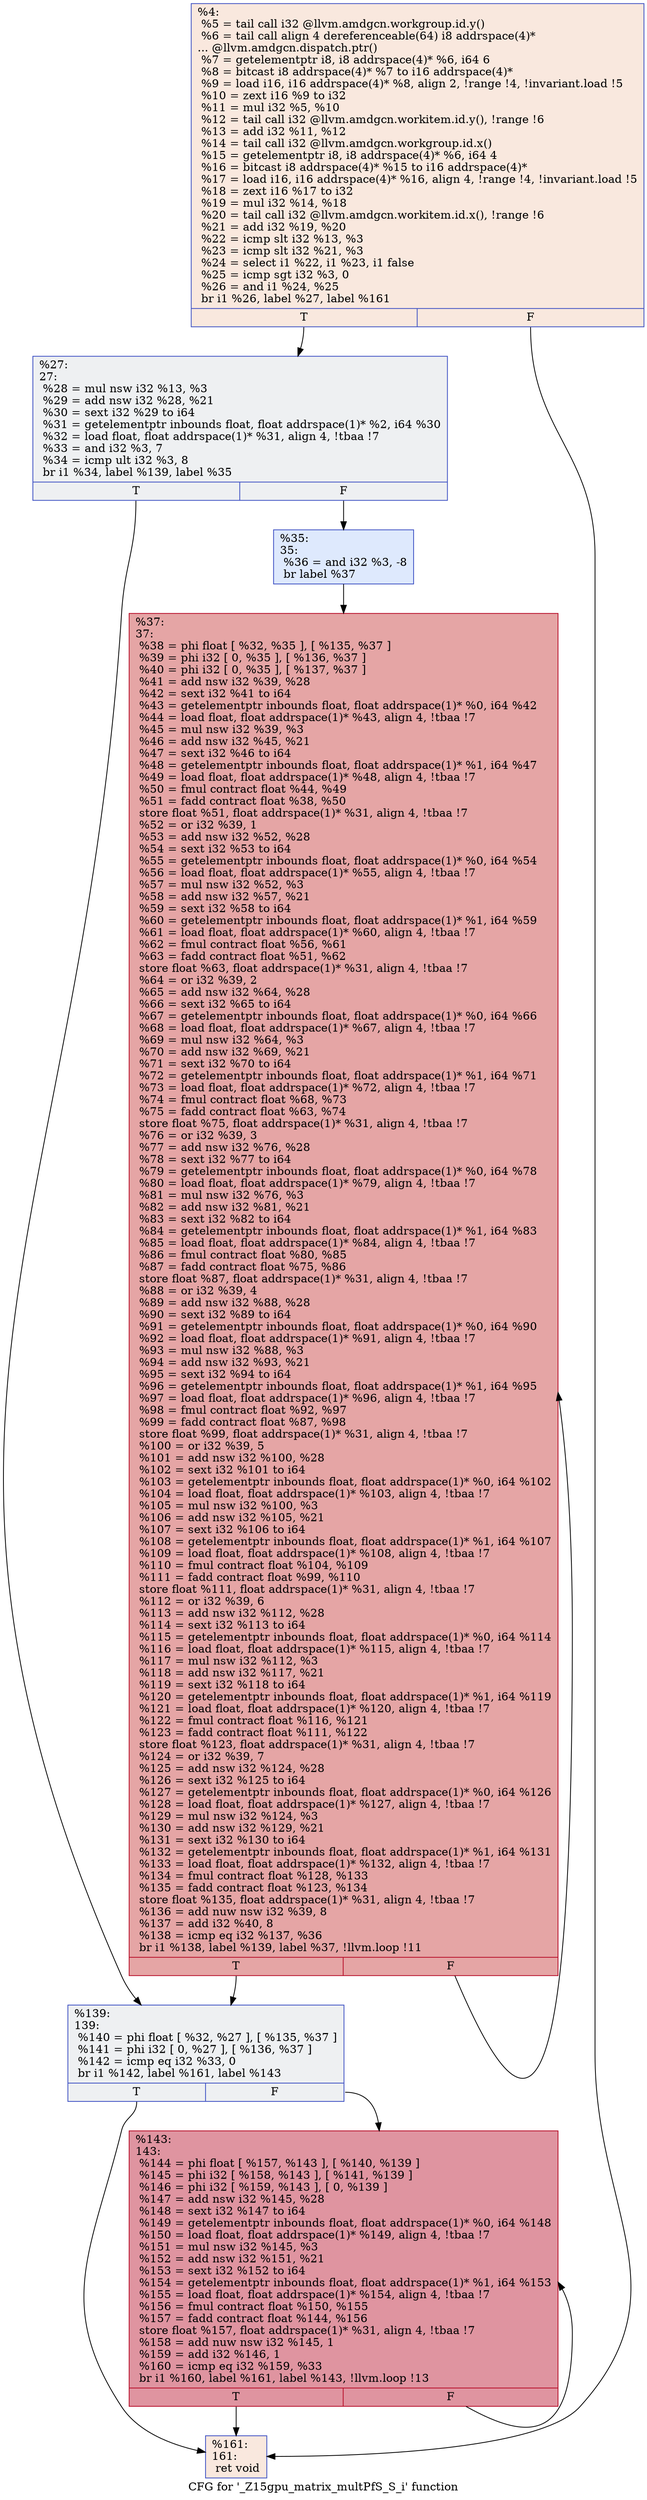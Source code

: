 digraph "CFG for '_Z15gpu_matrix_multPfS_S_i' function" {
	label="CFG for '_Z15gpu_matrix_multPfS_S_i' function";

	Node0x5dc2bc0 [shape=record,color="#3d50c3ff", style=filled, fillcolor="#f2cab570",label="{%4:\l  %5 = tail call i32 @llvm.amdgcn.workgroup.id.y()\l  %6 = tail call align 4 dereferenceable(64) i8 addrspace(4)*\l... @llvm.amdgcn.dispatch.ptr()\l  %7 = getelementptr i8, i8 addrspace(4)* %6, i64 6\l  %8 = bitcast i8 addrspace(4)* %7 to i16 addrspace(4)*\l  %9 = load i16, i16 addrspace(4)* %8, align 2, !range !4, !invariant.load !5\l  %10 = zext i16 %9 to i32\l  %11 = mul i32 %5, %10\l  %12 = tail call i32 @llvm.amdgcn.workitem.id.y(), !range !6\l  %13 = add i32 %11, %12\l  %14 = tail call i32 @llvm.amdgcn.workgroup.id.x()\l  %15 = getelementptr i8, i8 addrspace(4)* %6, i64 4\l  %16 = bitcast i8 addrspace(4)* %15 to i16 addrspace(4)*\l  %17 = load i16, i16 addrspace(4)* %16, align 4, !range !4, !invariant.load !5\l  %18 = zext i16 %17 to i32\l  %19 = mul i32 %14, %18\l  %20 = tail call i32 @llvm.amdgcn.workitem.id.x(), !range !6\l  %21 = add i32 %19, %20\l  %22 = icmp slt i32 %13, %3\l  %23 = icmp slt i32 %21, %3\l  %24 = select i1 %22, i1 %23, i1 false\l  %25 = icmp sgt i32 %3, 0\l  %26 = and i1 %24, %25\l  br i1 %26, label %27, label %161\l|{<s0>T|<s1>F}}"];
	Node0x5dc2bc0:s0 -> Node0x5dc67b0;
	Node0x5dc2bc0:s1 -> Node0x5dc6840;
	Node0x5dc67b0 [shape=record,color="#3d50c3ff", style=filled, fillcolor="#d9dce170",label="{%27:\l27:                                               \l  %28 = mul nsw i32 %13, %3\l  %29 = add nsw i32 %28, %21\l  %30 = sext i32 %29 to i64\l  %31 = getelementptr inbounds float, float addrspace(1)* %2, i64 %30\l  %32 = load float, float addrspace(1)* %31, align 4, !tbaa !7\l  %33 = and i32 %3, 7\l  %34 = icmp ult i32 %3, 8\l  br i1 %34, label %139, label %35\l|{<s0>T|<s1>F}}"];
	Node0x5dc67b0:s0 -> Node0x5dc4df0;
	Node0x5dc67b0:s1 -> Node0x5dc7030;
	Node0x5dc7030 [shape=record,color="#3d50c3ff", style=filled, fillcolor="#b5cdfa70",label="{%35:\l35:                                               \l  %36 = and i32 %3, -8\l  br label %37\l}"];
	Node0x5dc7030 -> Node0x5dc7230;
	Node0x5dc7230 [shape=record,color="#b70d28ff", style=filled, fillcolor="#c5333470",label="{%37:\l37:                                               \l  %38 = phi float [ %32, %35 ], [ %135, %37 ]\l  %39 = phi i32 [ 0, %35 ], [ %136, %37 ]\l  %40 = phi i32 [ 0, %35 ], [ %137, %37 ]\l  %41 = add nsw i32 %39, %28\l  %42 = sext i32 %41 to i64\l  %43 = getelementptr inbounds float, float addrspace(1)* %0, i64 %42\l  %44 = load float, float addrspace(1)* %43, align 4, !tbaa !7\l  %45 = mul nsw i32 %39, %3\l  %46 = add nsw i32 %45, %21\l  %47 = sext i32 %46 to i64\l  %48 = getelementptr inbounds float, float addrspace(1)* %1, i64 %47\l  %49 = load float, float addrspace(1)* %48, align 4, !tbaa !7\l  %50 = fmul contract float %44, %49\l  %51 = fadd contract float %38, %50\l  store float %51, float addrspace(1)* %31, align 4, !tbaa !7\l  %52 = or i32 %39, 1\l  %53 = add nsw i32 %52, %28\l  %54 = sext i32 %53 to i64\l  %55 = getelementptr inbounds float, float addrspace(1)* %0, i64 %54\l  %56 = load float, float addrspace(1)* %55, align 4, !tbaa !7\l  %57 = mul nsw i32 %52, %3\l  %58 = add nsw i32 %57, %21\l  %59 = sext i32 %58 to i64\l  %60 = getelementptr inbounds float, float addrspace(1)* %1, i64 %59\l  %61 = load float, float addrspace(1)* %60, align 4, !tbaa !7\l  %62 = fmul contract float %56, %61\l  %63 = fadd contract float %51, %62\l  store float %63, float addrspace(1)* %31, align 4, !tbaa !7\l  %64 = or i32 %39, 2\l  %65 = add nsw i32 %64, %28\l  %66 = sext i32 %65 to i64\l  %67 = getelementptr inbounds float, float addrspace(1)* %0, i64 %66\l  %68 = load float, float addrspace(1)* %67, align 4, !tbaa !7\l  %69 = mul nsw i32 %64, %3\l  %70 = add nsw i32 %69, %21\l  %71 = sext i32 %70 to i64\l  %72 = getelementptr inbounds float, float addrspace(1)* %1, i64 %71\l  %73 = load float, float addrspace(1)* %72, align 4, !tbaa !7\l  %74 = fmul contract float %68, %73\l  %75 = fadd contract float %63, %74\l  store float %75, float addrspace(1)* %31, align 4, !tbaa !7\l  %76 = or i32 %39, 3\l  %77 = add nsw i32 %76, %28\l  %78 = sext i32 %77 to i64\l  %79 = getelementptr inbounds float, float addrspace(1)* %0, i64 %78\l  %80 = load float, float addrspace(1)* %79, align 4, !tbaa !7\l  %81 = mul nsw i32 %76, %3\l  %82 = add nsw i32 %81, %21\l  %83 = sext i32 %82 to i64\l  %84 = getelementptr inbounds float, float addrspace(1)* %1, i64 %83\l  %85 = load float, float addrspace(1)* %84, align 4, !tbaa !7\l  %86 = fmul contract float %80, %85\l  %87 = fadd contract float %75, %86\l  store float %87, float addrspace(1)* %31, align 4, !tbaa !7\l  %88 = or i32 %39, 4\l  %89 = add nsw i32 %88, %28\l  %90 = sext i32 %89 to i64\l  %91 = getelementptr inbounds float, float addrspace(1)* %0, i64 %90\l  %92 = load float, float addrspace(1)* %91, align 4, !tbaa !7\l  %93 = mul nsw i32 %88, %3\l  %94 = add nsw i32 %93, %21\l  %95 = sext i32 %94 to i64\l  %96 = getelementptr inbounds float, float addrspace(1)* %1, i64 %95\l  %97 = load float, float addrspace(1)* %96, align 4, !tbaa !7\l  %98 = fmul contract float %92, %97\l  %99 = fadd contract float %87, %98\l  store float %99, float addrspace(1)* %31, align 4, !tbaa !7\l  %100 = or i32 %39, 5\l  %101 = add nsw i32 %100, %28\l  %102 = sext i32 %101 to i64\l  %103 = getelementptr inbounds float, float addrspace(1)* %0, i64 %102\l  %104 = load float, float addrspace(1)* %103, align 4, !tbaa !7\l  %105 = mul nsw i32 %100, %3\l  %106 = add nsw i32 %105, %21\l  %107 = sext i32 %106 to i64\l  %108 = getelementptr inbounds float, float addrspace(1)* %1, i64 %107\l  %109 = load float, float addrspace(1)* %108, align 4, !tbaa !7\l  %110 = fmul contract float %104, %109\l  %111 = fadd contract float %99, %110\l  store float %111, float addrspace(1)* %31, align 4, !tbaa !7\l  %112 = or i32 %39, 6\l  %113 = add nsw i32 %112, %28\l  %114 = sext i32 %113 to i64\l  %115 = getelementptr inbounds float, float addrspace(1)* %0, i64 %114\l  %116 = load float, float addrspace(1)* %115, align 4, !tbaa !7\l  %117 = mul nsw i32 %112, %3\l  %118 = add nsw i32 %117, %21\l  %119 = sext i32 %118 to i64\l  %120 = getelementptr inbounds float, float addrspace(1)* %1, i64 %119\l  %121 = load float, float addrspace(1)* %120, align 4, !tbaa !7\l  %122 = fmul contract float %116, %121\l  %123 = fadd contract float %111, %122\l  store float %123, float addrspace(1)* %31, align 4, !tbaa !7\l  %124 = or i32 %39, 7\l  %125 = add nsw i32 %124, %28\l  %126 = sext i32 %125 to i64\l  %127 = getelementptr inbounds float, float addrspace(1)* %0, i64 %126\l  %128 = load float, float addrspace(1)* %127, align 4, !tbaa !7\l  %129 = mul nsw i32 %124, %3\l  %130 = add nsw i32 %129, %21\l  %131 = sext i32 %130 to i64\l  %132 = getelementptr inbounds float, float addrspace(1)* %1, i64 %131\l  %133 = load float, float addrspace(1)* %132, align 4, !tbaa !7\l  %134 = fmul contract float %128, %133\l  %135 = fadd contract float %123, %134\l  store float %135, float addrspace(1)* %31, align 4, !tbaa !7\l  %136 = add nuw nsw i32 %39, 8\l  %137 = add i32 %40, 8\l  %138 = icmp eq i32 %137, %36\l  br i1 %138, label %139, label %37, !llvm.loop !11\l|{<s0>T|<s1>F}}"];
	Node0x5dc7230:s0 -> Node0x5dc4df0;
	Node0x5dc7230:s1 -> Node0x5dc7230;
	Node0x5dc4df0 [shape=record,color="#3d50c3ff", style=filled, fillcolor="#d9dce170",label="{%139:\l139:                                              \l  %140 = phi float [ %32, %27 ], [ %135, %37 ]\l  %141 = phi i32 [ 0, %27 ], [ %136, %37 ]\l  %142 = icmp eq i32 %33, 0\l  br i1 %142, label %161, label %143\l|{<s0>T|<s1>F}}"];
	Node0x5dc4df0:s0 -> Node0x5dc6840;
	Node0x5dc4df0:s1 -> Node0x5dcbf30;
	Node0x5dcbf30 [shape=record,color="#b70d28ff", style=filled, fillcolor="#b70d2870",label="{%143:\l143:                                              \l  %144 = phi float [ %157, %143 ], [ %140, %139 ]\l  %145 = phi i32 [ %158, %143 ], [ %141, %139 ]\l  %146 = phi i32 [ %159, %143 ], [ 0, %139 ]\l  %147 = add nsw i32 %145, %28\l  %148 = sext i32 %147 to i64\l  %149 = getelementptr inbounds float, float addrspace(1)* %0, i64 %148\l  %150 = load float, float addrspace(1)* %149, align 4, !tbaa !7\l  %151 = mul nsw i32 %145, %3\l  %152 = add nsw i32 %151, %21\l  %153 = sext i32 %152 to i64\l  %154 = getelementptr inbounds float, float addrspace(1)* %1, i64 %153\l  %155 = load float, float addrspace(1)* %154, align 4, !tbaa !7\l  %156 = fmul contract float %150, %155\l  %157 = fadd contract float %144, %156\l  store float %157, float addrspace(1)* %31, align 4, !tbaa !7\l  %158 = add nuw nsw i32 %145, 1\l  %159 = add i32 %146, 1\l  %160 = icmp eq i32 %159, %33\l  br i1 %160, label %161, label %143, !llvm.loop !13\l|{<s0>T|<s1>F}}"];
	Node0x5dcbf30:s0 -> Node0x5dc6840;
	Node0x5dcbf30:s1 -> Node0x5dcbf30;
	Node0x5dc6840 [shape=record,color="#3d50c3ff", style=filled, fillcolor="#f2cab570",label="{%161:\l161:                                              \l  ret void\l}"];
}
